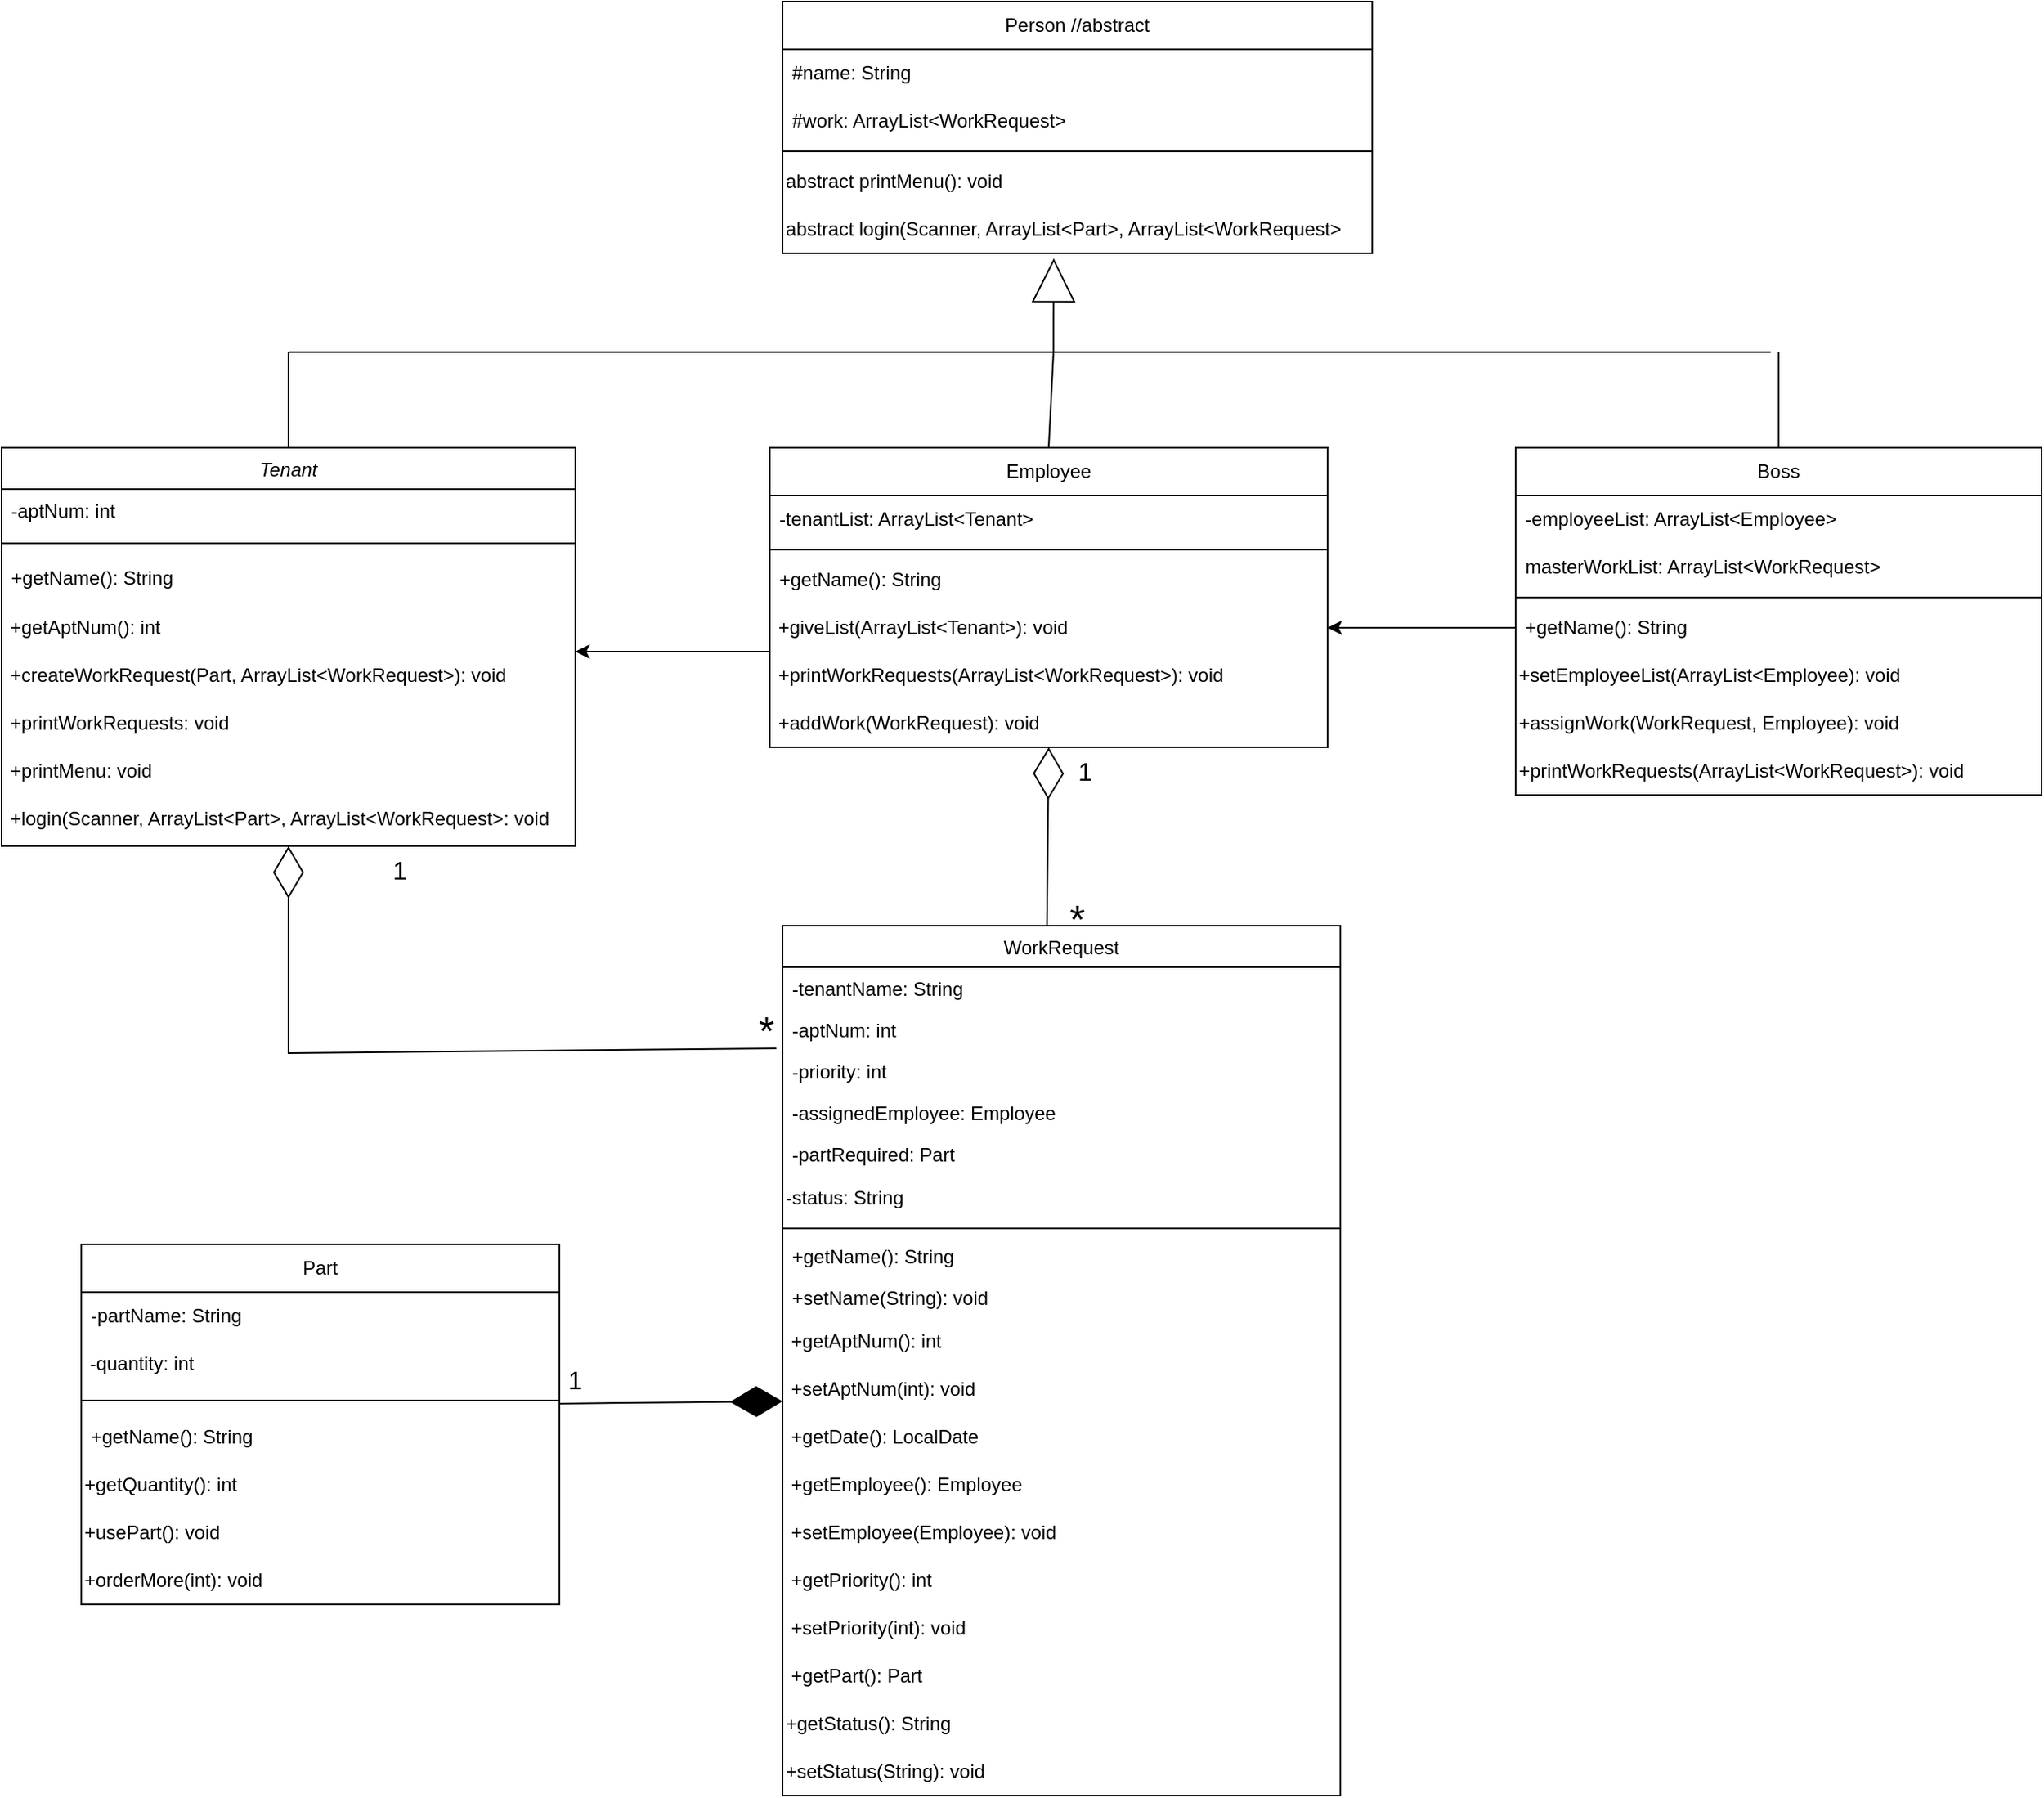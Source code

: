 <mxfile version="22.1.5" type="google">
  <diagram id="C5RBs43oDa-KdzZeNtuy" name="Page-1">
    <mxGraphModel grid="1" page="1" gridSize="10" guides="1" tooltips="1" connect="1" arrows="1" fold="1" pageScale="1" pageWidth="827" pageHeight="1169" math="0" shadow="0">
      <root>
        <mxCell id="WIyWlLk6GJQsqaUBKTNV-0" />
        <mxCell id="WIyWlLk6GJQsqaUBKTNV-1" parent="WIyWlLk6GJQsqaUBKTNV-0" />
        <mxCell id="zkfFHV4jXpPFQw0GAbJ--0" value="Tenant" style="swimlane;fontStyle=2;align=center;verticalAlign=top;childLayout=stackLayout;horizontal=1;startSize=26;horizontalStack=0;resizeParent=1;resizeLast=0;collapsible=1;marginBottom=0;rounded=0;shadow=0;strokeWidth=1;" vertex="1" parent="WIyWlLk6GJQsqaUBKTNV-1">
          <mxGeometry x="-1070" y="430" width="360" height="250" as="geometry">
            <mxRectangle x="40" y="40" width="160" height="26" as="alternateBounds" />
          </mxGeometry>
        </mxCell>
        <mxCell id="zkfFHV4jXpPFQw0GAbJ--2" value="-aptNum: int" style="text;align=left;verticalAlign=top;spacingLeft=4;spacingRight=4;overflow=hidden;rotatable=0;points=[[0,0.5],[1,0.5]];portConstraint=eastwest;rounded=0;shadow=0;html=0;" vertex="1" parent="zkfFHV4jXpPFQw0GAbJ--0">
          <mxGeometry y="26" width="360" height="26" as="geometry" />
        </mxCell>
        <mxCell id="zkfFHV4jXpPFQw0GAbJ--4" value="" style="line;html=1;strokeWidth=1;align=left;verticalAlign=middle;spacingTop=-1;spacingLeft=3;spacingRight=3;rotatable=0;labelPosition=right;points=[];portConstraint=eastwest;" vertex="1" parent="zkfFHV4jXpPFQw0GAbJ--0">
          <mxGeometry y="52" width="360" height="16" as="geometry" />
        </mxCell>
        <mxCell id="zkfFHV4jXpPFQw0GAbJ--5" value="+getName(): String" style="text;align=left;verticalAlign=top;spacingLeft=4;spacingRight=4;overflow=hidden;rotatable=0;points=[[0,0.5],[1,0.5]];portConstraint=eastwest;" vertex="1" parent="zkfFHV4jXpPFQw0GAbJ--0">
          <mxGeometry y="68" width="360" height="30" as="geometry" />
        </mxCell>
        <mxCell id="dlQ_5aJEZUB6vUQJTJHl-0" value="&lt;div align=&quot;left&quot;&gt;&amp;nbsp;+getAptNum(): int&lt;br&gt;&lt;/div&gt;" style="text;html=1;strokeColor=none;fillColor=none;align=left;verticalAlign=middle;whiteSpace=wrap;rounded=0;" vertex="1" parent="zkfFHV4jXpPFQw0GAbJ--0">
          <mxGeometry y="98" width="360" height="30" as="geometry" />
        </mxCell>
        <mxCell id="dlQ_5aJEZUB6vUQJTJHl-1" value="&amp;nbsp;+createWorkRequest(Part, ArrayList&amp;lt;WorkRequest&amp;gt;): void" style="text;html=1;strokeColor=none;fillColor=none;align=left;verticalAlign=middle;whiteSpace=wrap;rounded=0;" vertex="1" parent="zkfFHV4jXpPFQw0GAbJ--0">
          <mxGeometry y="128" width="360" height="30" as="geometry" />
        </mxCell>
        <mxCell id="C2uwzDZzjLYfm9wlE4Dz-7" value="&amp;nbsp;+printWorkRequests: void" style="text;html=1;strokeColor=none;fillColor=none;align=left;verticalAlign=middle;whiteSpace=wrap;rounded=0;" vertex="1" parent="zkfFHV4jXpPFQw0GAbJ--0">
          <mxGeometry y="158" width="360" height="30" as="geometry" />
        </mxCell>
        <mxCell id="C2uwzDZzjLYfm9wlE4Dz-8" value="&amp;nbsp;+printMenu: void" style="text;html=1;strokeColor=none;fillColor=none;align=left;verticalAlign=middle;whiteSpace=wrap;rounded=0;" vertex="1" parent="zkfFHV4jXpPFQw0GAbJ--0">
          <mxGeometry y="188" width="360" height="30" as="geometry" />
        </mxCell>
        <mxCell id="C2uwzDZzjLYfm9wlE4Dz-9" value="&amp;nbsp;+login(Scanner, ArrayList&amp;lt;Part&amp;gt;, ArrayList&amp;lt;WorkRequest&amp;gt;: void" style="text;html=1;strokeColor=none;fillColor=none;align=left;verticalAlign=middle;whiteSpace=wrap;rounded=0;" vertex="1" parent="zkfFHV4jXpPFQw0GAbJ--0">
          <mxGeometry y="218" width="360" height="30" as="geometry" />
        </mxCell>
        <mxCell id="zkfFHV4jXpPFQw0GAbJ--17" value="WorkRequest" style="swimlane;fontStyle=0;align=center;verticalAlign=top;childLayout=stackLayout;horizontal=1;startSize=26;horizontalStack=0;resizeParent=1;resizeLast=0;collapsible=1;marginBottom=0;rounded=0;shadow=0;strokeWidth=1;" vertex="1" parent="WIyWlLk6GJQsqaUBKTNV-1">
          <mxGeometry x="-580" y="730" width="350" height="546" as="geometry">
            <mxRectangle x="550" y="140" width="160" height="26" as="alternateBounds" />
          </mxGeometry>
        </mxCell>
        <mxCell id="zkfFHV4jXpPFQw0GAbJ--18" value="-tenantName: String" style="text;align=left;verticalAlign=top;spacingLeft=4;spacingRight=4;overflow=hidden;rotatable=0;points=[[0,0.5],[1,0.5]];portConstraint=eastwest;" vertex="1" parent="zkfFHV4jXpPFQw0GAbJ--17">
          <mxGeometry y="26" width="350" height="26" as="geometry" />
        </mxCell>
        <mxCell id="zkfFHV4jXpPFQw0GAbJ--19" value="-aptNum: int" style="text;align=left;verticalAlign=top;spacingLeft=4;spacingRight=4;overflow=hidden;rotatable=0;points=[[0,0.5],[1,0.5]];portConstraint=eastwest;rounded=0;shadow=0;html=0;" vertex="1" parent="zkfFHV4jXpPFQw0GAbJ--17">
          <mxGeometry y="52" width="350" height="26" as="geometry" />
        </mxCell>
        <mxCell id="zkfFHV4jXpPFQw0GAbJ--20" value="-priority: int" style="text;align=left;verticalAlign=top;spacingLeft=4;spacingRight=4;overflow=hidden;rotatable=0;points=[[0,0.5],[1,0.5]];portConstraint=eastwest;rounded=0;shadow=0;html=0;" vertex="1" parent="zkfFHV4jXpPFQw0GAbJ--17">
          <mxGeometry y="78" width="350" height="26" as="geometry" />
        </mxCell>
        <mxCell id="zkfFHV4jXpPFQw0GAbJ--21" value="-assignedEmployee: Employee" style="text;align=left;verticalAlign=top;spacingLeft=4;spacingRight=4;overflow=hidden;rotatable=0;points=[[0,0.5],[1,0.5]];portConstraint=eastwest;rounded=0;shadow=0;html=0;" vertex="1" parent="zkfFHV4jXpPFQw0GAbJ--17">
          <mxGeometry y="104" width="350" height="26" as="geometry" />
        </mxCell>
        <mxCell id="zkfFHV4jXpPFQw0GAbJ--22" value="-partRequired: Part" style="text;align=left;verticalAlign=top;spacingLeft=4;spacingRight=4;overflow=hidden;rotatable=0;points=[[0,0.5],[1,0.5]];portConstraint=eastwest;rounded=0;shadow=0;html=0;" vertex="1" parent="zkfFHV4jXpPFQw0GAbJ--17">
          <mxGeometry y="130" width="350" height="26" as="geometry" />
        </mxCell>
        <mxCell id="JxeucZ77h9SfmSNWW4GE-0" value="&lt;div&gt;-status: String&lt;br&gt;&lt;/div&gt;" style="text;html=1;strokeColor=none;fillColor=none;align=left;verticalAlign=middle;whiteSpace=wrap;rounded=0;" vertex="1" parent="zkfFHV4jXpPFQw0GAbJ--17">
          <mxGeometry y="156" width="350" height="30" as="geometry" />
        </mxCell>
        <mxCell id="zkfFHV4jXpPFQw0GAbJ--23" value="" style="line;html=1;strokeWidth=1;align=left;verticalAlign=middle;spacingTop=-1;spacingLeft=3;spacingRight=3;rotatable=0;labelPosition=right;points=[];portConstraint=eastwest;" vertex="1" parent="zkfFHV4jXpPFQw0GAbJ--17">
          <mxGeometry y="186" width="350" height="8" as="geometry" />
        </mxCell>
        <mxCell id="zkfFHV4jXpPFQw0GAbJ--24" value="+getName(): String" style="text;align=left;verticalAlign=top;spacingLeft=4;spacingRight=4;overflow=hidden;rotatable=0;points=[[0,0.5],[1,0.5]];portConstraint=eastwest;" vertex="1" parent="zkfFHV4jXpPFQw0GAbJ--17">
          <mxGeometry y="194" width="350" height="26" as="geometry" />
        </mxCell>
        <mxCell id="zkfFHV4jXpPFQw0GAbJ--25" value="+setName(String): void" style="text;align=left;verticalAlign=top;spacingLeft=4;spacingRight=4;overflow=hidden;rotatable=0;points=[[0,0.5],[1,0.5]];portConstraint=eastwest;" vertex="1" parent="zkfFHV4jXpPFQw0GAbJ--17">
          <mxGeometry y="220" width="350" height="26" as="geometry" />
        </mxCell>
        <mxCell id="dlQ_5aJEZUB6vUQJTJHl-2" value="&amp;nbsp;+getAptNum(): int" style="text;html=1;strokeColor=none;fillColor=none;align=left;verticalAlign=middle;whiteSpace=wrap;rounded=0;" vertex="1" parent="zkfFHV4jXpPFQw0GAbJ--17">
          <mxGeometry y="246" width="350" height="30" as="geometry" />
        </mxCell>
        <mxCell id="dlQ_5aJEZUB6vUQJTJHl-3" value="&amp;nbsp;+setAptNum(int): void" style="text;html=1;strokeColor=none;fillColor=none;align=left;verticalAlign=middle;whiteSpace=wrap;rounded=0;" vertex="1" parent="zkfFHV4jXpPFQw0GAbJ--17">
          <mxGeometry y="276" width="350" height="30" as="geometry" />
        </mxCell>
        <mxCell id="C2uwzDZzjLYfm9wlE4Dz-28" value="&amp;nbsp;+getDate(): LocalDate" style="text;html=1;strokeColor=none;fillColor=none;align=left;verticalAlign=middle;whiteSpace=wrap;rounded=0;" vertex="1" parent="zkfFHV4jXpPFQw0GAbJ--17">
          <mxGeometry y="306" width="350" height="30" as="geometry" />
        </mxCell>
        <mxCell id="dlQ_5aJEZUB6vUQJTJHl-4" value="&amp;nbsp;+getEmployee(): Employee" style="text;html=1;strokeColor=none;fillColor=none;align=left;verticalAlign=middle;whiteSpace=wrap;rounded=0;" vertex="1" parent="zkfFHV4jXpPFQw0GAbJ--17">
          <mxGeometry y="336" width="350" height="30" as="geometry" />
        </mxCell>
        <mxCell id="dlQ_5aJEZUB6vUQJTJHl-5" value="&amp;nbsp;+setEmployee(Employee): void" style="text;html=1;strokeColor=none;fillColor=none;align=left;verticalAlign=middle;whiteSpace=wrap;rounded=0;" vertex="1" parent="zkfFHV4jXpPFQw0GAbJ--17">
          <mxGeometry y="366" width="350" height="30" as="geometry" />
        </mxCell>
        <mxCell id="dlQ_5aJEZUB6vUQJTJHl-6" value="&amp;nbsp;+getPriority(): int" style="text;html=1;strokeColor=none;fillColor=none;align=left;verticalAlign=middle;whiteSpace=wrap;rounded=0;" vertex="1" parent="zkfFHV4jXpPFQw0GAbJ--17">
          <mxGeometry y="396" width="350" height="30" as="geometry" />
        </mxCell>
        <mxCell id="dlQ_5aJEZUB6vUQJTJHl-7" value="&amp;nbsp;+setPriority(int): void" style="text;html=1;strokeColor=none;fillColor=none;align=left;verticalAlign=middle;whiteSpace=wrap;rounded=0;" vertex="1" parent="zkfFHV4jXpPFQw0GAbJ--17">
          <mxGeometry y="426" width="350" height="30" as="geometry" />
        </mxCell>
        <mxCell id="dlQ_5aJEZUB6vUQJTJHl-8" value="&amp;nbsp;+getPart(): Part" style="text;html=1;strokeColor=none;fillColor=none;align=left;verticalAlign=middle;whiteSpace=wrap;rounded=0;" vertex="1" parent="zkfFHV4jXpPFQw0GAbJ--17">
          <mxGeometry y="456" width="350" height="30" as="geometry" />
        </mxCell>
        <mxCell id="JxeucZ77h9SfmSNWW4GE-1" value="+getStatus(): String" style="text;html=1;strokeColor=none;fillColor=none;align=left;verticalAlign=middle;whiteSpace=wrap;rounded=0;" vertex="1" parent="zkfFHV4jXpPFQw0GAbJ--17">
          <mxGeometry y="486" width="350" height="30" as="geometry" />
        </mxCell>
        <mxCell id="JxeucZ77h9SfmSNWW4GE-2" value="+setStatus(String): void" style="text;html=1;strokeColor=none;fillColor=none;align=left;verticalAlign=middle;whiteSpace=wrap;rounded=0;" vertex="1" parent="zkfFHV4jXpPFQw0GAbJ--17">
          <mxGeometry y="516" width="350" height="30" as="geometry" />
        </mxCell>
        <mxCell id="dlQ_5aJEZUB6vUQJTJHl-13" value="Part" style="swimlane;fontStyle=0;childLayout=stackLayout;horizontal=1;startSize=30;horizontalStack=0;resizeParent=1;resizeParentMax=0;resizeLast=0;collapsible=1;marginBottom=0;whiteSpace=wrap;html=1;" vertex="1" parent="WIyWlLk6GJQsqaUBKTNV-1">
          <mxGeometry x="-1020" y="930" width="300" height="226" as="geometry" />
        </mxCell>
        <mxCell id="dlQ_5aJEZUB6vUQJTJHl-14" value="-partName: String" style="text;strokeColor=none;fillColor=none;align=left;verticalAlign=middle;spacingLeft=4;spacingRight=4;overflow=hidden;points=[[0,0.5],[1,0.5]];portConstraint=eastwest;rotatable=0;whiteSpace=wrap;html=1;" vertex="1" parent="dlQ_5aJEZUB6vUQJTJHl-13">
          <mxGeometry y="30" width="300" height="30" as="geometry" />
        </mxCell>
        <mxCell id="C2uwzDZzjLYfm9wlE4Dz-24" value="&amp;nbsp;-quantity: int" style="text;html=1;strokeColor=none;fillColor=none;align=left;verticalAlign=middle;whiteSpace=wrap;rounded=0;" vertex="1" parent="dlQ_5aJEZUB6vUQJTJHl-13">
          <mxGeometry y="60" width="300" height="30" as="geometry" />
        </mxCell>
        <mxCell id="dlQ_5aJEZUB6vUQJTJHl-26" value="" style="line;html=1;strokeWidth=1;align=left;verticalAlign=middle;spacingTop=-1;spacingLeft=3;spacingRight=3;rotatable=0;labelPosition=right;points=[];portConstraint=eastwest;" vertex="1" parent="dlQ_5aJEZUB6vUQJTJHl-13">
          <mxGeometry y="90" width="300" height="16" as="geometry" />
        </mxCell>
        <mxCell id="dlQ_5aJEZUB6vUQJTJHl-15" value="+getName(): String" style="text;strokeColor=none;fillColor=none;align=left;verticalAlign=middle;spacingLeft=4;spacingRight=4;overflow=hidden;points=[[0,0.5],[1,0.5]];portConstraint=eastwest;rotatable=0;whiteSpace=wrap;html=1;" vertex="1" parent="dlQ_5aJEZUB6vUQJTJHl-13">
          <mxGeometry y="106" width="300" height="30" as="geometry" />
        </mxCell>
        <mxCell id="C2uwzDZzjLYfm9wlE4Dz-25" value="+getQuantity(): int" style="text;html=1;strokeColor=none;fillColor=none;align=left;verticalAlign=middle;whiteSpace=wrap;rounded=0;" vertex="1" parent="dlQ_5aJEZUB6vUQJTJHl-13">
          <mxGeometry y="136" width="300" height="30" as="geometry" />
        </mxCell>
        <mxCell id="C2uwzDZzjLYfm9wlE4Dz-26" value="+usePart(): void" style="text;html=1;strokeColor=none;fillColor=none;align=left;verticalAlign=middle;whiteSpace=wrap;rounded=0;" vertex="1" parent="dlQ_5aJEZUB6vUQJTJHl-13">
          <mxGeometry y="166" width="300" height="30" as="geometry" />
        </mxCell>
        <mxCell id="C2uwzDZzjLYfm9wlE4Dz-27" value="+orderMore(int): void" style="text;html=1;strokeColor=none;fillColor=none;align=left;verticalAlign=middle;whiteSpace=wrap;rounded=0;" vertex="1" parent="dlQ_5aJEZUB6vUQJTJHl-13">
          <mxGeometry y="196" width="300" height="30" as="geometry" />
        </mxCell>
        <mxCell id="dlQ_5aJEZUB6vUQJTJHl-17" value="Employee" style="swimlane;fontStyle=0;childLayout=stackLayout;horizontal=1;startSize=30;horizontalStack=0;resizeParent=1;resizeParentMax=0;resizeLast=0;collapsible=1;marginBottom=0;whiteSpace=wrap;html=1;" vertex="1" parent="WIyWlLk6GJQsqaUBKTNV-1">
          <mxGeometry x="-588" y="430" width="350" height="188" as="geometry" />
        </mxCell>
        <mxCell id="dlQ_5aJEZUB6vUQJTJHl-18" value="-tenantList: ArrayList&amp;lt;Tenant&amp;gt;" style="text;strokeColor=none;fillColor=none;align=left;verticalAlign=middle;spacingLeft=4;spacingRight=4;overflow=hidden;points=[[0,0.5],[1,0.5]];portConstraint=eastwest;rotatable=0;whiteSpace=wrap;html=1;" vertex="1" parent="dlQ_5aJEZUB6vUQJTJHl-17">
          <mxGeometry y="30" width="350" height="30" as="geometry" />
        </mxCell>
        <mxCell id="dlQ_5aJEZUB6vUQJTJHl-25" value="" style="line;html=1;strokeWidth=1;align=left;verticalAlign=middle;spacingTop=-1;spacingLeft=3;spacingRight=3;rotatable=0;labelPosition=right;points=[];portConstraint=eastwest;" vertex="1" parent="dlQ_5aJEZUB6vUQJTJHl-17">
          <mxGeometry y="60" width="350" height="8" as="geometry" />
        </mxCell>
        <mxCell id="dlQ_5aJEZUB6vUQJTJHl-20" value="+getName(): String" style="text;strokeColor=none;fillColor=none;align=left;verticalAlign=middle;spacingLeft=4;spacingRight=4;overflow=hidden;points=[[0,0.5],[1,0.5]];portConstraint=eastwest;rotatable=0;whiteSpace=wrap;html=1;" vertex="1" parent="dlQ_5aJEZUB6vUQJTJHl-17">
          <mxGeometry y="68" width="350" height="30" as="geometry" />
        </mxCell>
        <mxCell id="dlQ_5aJEZUB6vUQJTJHl-23" value="&amp;nbsp;+giveList(ArrayList&amp;lt;Tenant&amp;gt;): void" style="text;html=1;strokeColor=none;fillColor=none;align=left;verticalAlign=middle;whiteSpace=wrap;rounded=0;" vertex="1" parent="dlQ_5aJEZUB6vUQJTJHl-17">
          <mxGeometry y="98" width="350" height="30" as="geometry" />
        </mxCell>
        <mxCell id="dlQ_5aJEZUB6vUQJTJHl-22" value="&lt;div&gt;&amp;nbsp;+printWorkRequests(ArrayList&amp;lt;WorkRequest&amp;gt;): void&lt;br&gt;&lt;/div&gt;" style="text;html=1;strokeColor=none;fillColor=none;align=left;verticalAlign=middle;whiteSpace=wrap;rounded=0;" vertex="1" parent="dlQ_5aJEZUB6vUQJTJHl-17">
          <mxGeometry y="128" width="350" height="30" as="geometry" />
        </mxCell>
        <mxCell id="C2uwzDZzjLYfm9wlE4Dz-11" value="&amp;nbsp;+addWork(WorkRequest): void" style="text;html=1;strokeColor=none;fillColor=none;align=left;verticalAlign=middle;whiteSpace=wrap;rounded=0;" vertex="1" parent="dlQ_5aJEZUB6vUQJTJHl-17">
          <mxGeometry y="158" width="350" height="30" as="geometry" />
        </mxCell>
        <mxCell id="C2uwzDZzjLYfm9wlE4Dz-0" value="&lt;div&gt;Person //abstract&lt;br&gt;&lt;/div&gt;" style="swimlane;fontStyle=0;childLayout=stackLayout;horizontal=1;startSize=30;horizontalStack=0;resizeParent=1;resizeParentMax=0;resizeLast=0;collapsible=1;marginBottom=0;whiteSpace=wrap;html=1;" vertex="1" parent="WIyWlLk6GJQsqaUBKTNV-1">
          <mxGeometry x="-580" y="150" width="370" height="158" as="geometry" />
        </mxCell>
        <mxCell id="C2uwzDZzjLYfm9wlE4Dz-2" value="#name: String" style="text;strokeColor=none;fillColor=none;align=left;verticalAlign=middle;spacingLeft=4;spacingRight=4;overflow=hidden;points=[[0,0.5],[1,0.5]];portConstraint=eastwest;rotatable=0;whiteSpace=wrap;html=1;" vertex="1" parent="C2uwzDZzjLYfm9wlE4Dz-0">
          <mxGeometry y="30" width="370" height="30" as="geometry" />
        </mxCell>
        <mxCell id="C2uwzDZzjLYfm9wlE4Dz-3" value="#work: ArrayList&amp;lt;WorkRequest&amp;gt;" style="text;strokeColor=none;fillColor=none;align=left;verticalAlign=middle;spacingLeft=4;spacingRight=4;overflow=hidden;points=[[0,0.5],[1,0.5]];portConstraint=eastwest;rotatable=0;whiteSpace=wrap;html=1;" vertex="1" parent="C2uwzDZzjLYfm9wlE4Dz-0">
          <mxGeometry y="60" width="370" height="30" as="geometry" />
        </mxCell>
        <mxCell id="C2uwzDZzjLYfm9wlE4Dz-18" value="" style="line;html=1;strokeWidth=1;align=left;verticalAlign=middle;spacingTop=-1;spacingLeft=3;spacingRight=3;rotatable=0;labelPosition=right;points=[];portConstraint=eastwest;" vertex="1" parent="C2uwzDZzjLYfm9wlE4Dz-0">
          <mxGeometry y="90" width="370" height="8" as="geometry" />
        </mxCell>
        <mxCell id="C2uwzDZzjLYfm9wlE4Dz-4" value="abstract printMenu(): void" style="text;html=1;strokeColor=none;fillColor=none;align=left;verticalAlign=middle;whiteSpace=wrap;rounded=0;" vertex="1" parent="C2uwzDZzjLYfm9wlE4Dz-0">
          <mxGeometry y="98" width="370" height="30" as="geometry" />
        </mxCell>
        <mxCell id="C2uwzDZzjLYfm9wlE4Dz-5" value="abstract login(Scanner, ArrayList&amp;lt;Part&amp;gt;, ArrayList&amp;lt;WorkRequest&amp;gt;" style="text;html=1;strokeColor=none;fillColor=none;align=left;verticalAlign=middle;whiteSpace=wrap;rounded=0;" vertex="1" parent="C2uwzDZzjLYfm9wlE4Dz-0">
          <mxGeometry y="128" width="370" height="30" as="geometry" />
        </mxCell>
        <mxCell id="C2uwzDZzjLYfm9wlE4Dz-14" value="Boss" style="swimlane;fontStyle=0;childLayout=stackLayout;horizontal=1;startSize=30;horizontalStack=0;resizeParent=1;resizeParentMax=0;resizeLast=0;collapsible=1;marginBottom=0;whiteSpace=wrap;html=1;" vertex="1" parent="WIyWlLk6GJQsqaUBKTNV-1">
          <mxGeometry x="-120" y="430" width="330" height="218" as="geometry" />
        </mxCell>
        <mxCell id="C2uwzDZzjLYfm9wlE4Dz-15" value="-employeeList: ArrayList&amp;lt;Employee&amp;gt;" style="text;strokeColor=none;fillColor=none;align=left;verticalAlign=middle;spacingLeft=4;spacingRight=4;overflow=hidden;points=[[0,0.5],[1,0.5]];portConstraint=eastwest;rotatable=0;whiteSpace=wrap;html=1;" vertex="1" parent="C2uwzDZzjLYfm9wlE4Dz-14">
          <mxGeometry y="30" width="330" height="30" as="geometry" />
        </mxCell>
        <mxCell id="C2uwzDZzjLYfm9wlE4Dz-16" value="masterWorkList: ArrayList&amp;lt;WorkRequest&amp;gt;" style="text;strokeColor=none;fillColor=none;align=left;verticalAlign=middle;spacingLeft=4;spacingRight=4;overflow=hidden;points=[[0,0.5],[1,0.5]];portConstraint=eastwest;rotatable=0;whiteSpace=wrap;html=1;" vertex="1" parent="C2uwzDZzjLYfm9wlE4Dz-14">
          <mxGeometry y="60" width="330" height="30" as="geometry" />
        </mxCell>
        <mxCell id="C2uwzDZzjLYfm9wlE4Dz-20" value="" style="line;html=1;strokeWidth=1;align=left;verticalAlign=middle;spacingTop=-1;spacingLeft=3;spacingRight=3;rotatable=0;labelPosition=right;points=[];portConstraint=eastwest;" vertex="1" parent="C2uwzDZzjLYfm9wlE4Dz-14">
          <mxGeometry y="90" width="330" height="8" as="geometry" />
        </mxCell>
        <mxCell id="C2uwzDZzjLYfm9wlE4Dz-17" value="+getName(): String" style="text;strokeColor=none;fillColor=none;align=left;verticalAlign=middle;spacingLeft=4;spacingRight=4;overflow=hidden;points=[[0,0.5],[1,0.5]];portConstraint=eastwest;rotatable=0;whiteSpace=wrap;html=1;" vertex="1" parent="C2uwzDZzjLYfm9wlE4Dz-14">
          <mxGeometry y="98" width="330" height="30" as="geometry" />
        </mxCell>
        <mxCell id="C2uwzDZzjLYfm9wlE4Dz-21" value="+setEmployeeList(ArrayList&amp;lt;Employee): void" style="text;html=1;strokeColor=none;fillColor=none;align=left;verticalAlign=middle;whiteSpace=wrap;rounded=0;" vertex="1" parent="C2uwzDZzjLYfm9wlE4Dz-14">
          <mxGeometry y="128" width="330" height="30" as="geometry" />
        </mxCell>
        <mxCell id="C2uwzDZzjLYfm9wlE4Dz-22" value="+assignWork(WorkRequest, Employee): void" style="text;html=1;strokeColor=none;fillColor=none;align=left;verticalAlign=middle;whiteSpace=wrap;rounded=0;" vertex="1" parent="C2uwzDZzjLYfm9wlE4Dz-14">
          <mxGeometry y="158" width="330" height="30" as="geometry" />
        </mxCell>
        <mxCell id="C2uwzDZzjLYfm9wlE4Dz-23" value="+printWorkRequests(ArrayList&amp;lt;WorkRequest&amp;gt;): void" style="text;html=1;strokeColor=none;fillColor=none;align=left;verticalAlign=middle;whiteSpace=wrap;rounded=0;" vertex="1" parent="C2uwzDZzjLYfm9wlE4Dz-14">
          <mxGeometry y="188" width="330" height="30" as="geometry" />
        </mxCell>
        <mxCell id="C2uwzDZzjLYfm9wlE4Dz-29" value="" style="endArrow=none;html=1;rounded=0;exitX=0.5;exitY=0;exitDx=0;exitDy=0;endFill=0;endSize=25;" edge="1" parent="WIyWlLk6GJQsqaUBKTNV-1" source="zkfFHV4jXpPFQw0GAbJ--0">
          <mxGeometry width="50" height="50" relative="1" as="geometry">
            <mxPoint x="-810" y="360" as="sourcePoint" />
            <mxPoint x="-890" y="370" as="targetPoint" />
            <Array as="points">
              <mxPoint x="-890" y="370" />
            </Array>
          </mxGeometry>
        </mxCell>
        <mxCell id="C2uwzDZzjLYfm9wlE4Dz-30" value="" style="endArrow=block;html=1;rounded=0;entryX=0.46;entryY=1.106;entryDx=0;entryDy=0;entryPerimeter=0;endFill=0;endSize=25;" edge="1" parent="WIyWlLk6GJQsqaUBKTNV-1" target="C2uwzDZzjLYfm9wlE4Dz-5">
          <mxGeometry width="50" height="50" relative="1" as="geometry">
            <mxPoint x="-410" y="370" as="sourcePoint" />
            <mxPoint x="-370" y="360" as="targetPoint" />
            <Array as="points">
              <mxPoint x="-410" y="350" />
            </Array>
          </mxGeometry>
        </mxCell>
        <mxCell id="C2uwzDZzjLYfm9wlE4Dz-31" value="" style="endArrow=none;html=1;rounded=0;exitX=0.5;exitY=0;exitDx=0;exitDy=0;endFill=0;endSize=25;" edge="1" parent="WIyWlLk6GJQsqaUBKTNV-1" source="C2uwzDZzjLYfm9wlE4Dz-14">
          <mxGeometry width="50" height="50" relative="1" as="geometry">
            <mxPoint x="-50" y="370" as="sourcePoint" />
            <mxPoint x="45" y="370" as="targetPoint" />
            <Array as="points">
              <mxPoint x="45" y="370" />
            </Array>
          </mxGeometry>
        </mxCell>
        <mxCell id="C2uwzDZzjLYfm9wlE4Dz-32" value="" style="endArrow=diamondThin;html=1;rounded=0;entryX=0;entryY=0.75;entryDx=0;entryDy=0;exitX=1;exitY=0.625;exitDx=0;exitDy=0;exitPerimeter=0;endFill=1;endSize=30;" edge="1" parent="WIyWlLk6GJQsqaUBKTNV-1" source="dlQ_5aJEZUB6vUQJTJHl-26" target="dlQ_5aJEZUB6vUQJTJHl-3">
          <mxGeometry width="50" height="50" relative="1" as="geometry">
            <mxPoint x="-710" y="1029" as="sourcePoint" />
            <mxPoint x="-680" y="840" as="targetPoint" />
          </mxGeometry>
        </mxCell>
        <mxCell id="C2uwzDZzjLYfm9wlE4Dz-33" value="" style="endArrow=diamondThin;html=1;rounded=0;exitX=-0.011;exitY=-0.038;exitDx=0;exitDy=0;exitPerimeter=0;entryX=0.5;entryY=1;entryDx=0;entryDy=0;endFill=0;endSize=30;" edge="1" parent="WIyWlLk6GJQsqaUBKTNV-1" source="zkfFHV4jXpPFQw0GAbJ--20" target="zkfFHV4jXpPFQw0GAbJ--0">
          <mxGeometry width="50" height="50" relative="1" as="geometry">
            <mxPoint x="-830" y="810" as="sourcePoint" />
            <mxPoint x="-780" y="760" as="targetPoint" />
            <Array as="points">
              <mxPoint x="-890" y="810" />
            </Array>
          </mxGeometry>
        </mxCell>
        <mxCell id="C2uwzDZzjLYfm9wlE4Dz-34" value="" style="endArrow=diamondThin;html=1;rounded=0;exitX=0.474;exitY=0;exitDx=0;exitDy=0;exitPerimeter=0;entryX=0.5;entryY=1;entryDx=0;entryDy=0;endFill=0;endSize=30;" edge="1" parent="WIyWlLk6GJQsqaUBKTNV-1" source="zkfFHV4jXpPFQw0GAbJ--17" target="dlQ_5aJEZUB6vUQJTJHl-17">
          <mxGeometry width="50" height="50" relative="1" as="geometry">
            <mxPoint x="-440" y="700" as="sourcePoint" />
            <mxPoint x="-410" y="630" as="targetPoint" />
          </mxGeometry>
        </mxCell>
        <mxCell id="C2uwzDZzjLYfm9wlE4Dz-35" value="*" style="text;html=1;strokeColor=none;fillColor=none;align=center;verticalAlign=middle;whiteSpace=wrap;rounded=0;fontSize=25;" vertex="1" parent="WIyWlLk6GJQsqaUBKTNV-1">
          <mxGeometry x="-425" y="710" width="60" height="30" as="geometry" />
        </mxCell>
        <mxCell id="C2uwzDZzjLYfm9wlE4Dz-36" value="1" style="text;html=1;strokeColor=none;fillColor=none;align=center;verticalAlign=middle;whiteSpace=wrap;rounded=0;fontSize=16;" vertex="1" parent="WIyWlLk6GJQsqaUBKTNV-1">
          <mxGeometry x="-850" y="680" width="60" height="30" as="geometry" />
        </mxCell>
        <mxCell id="C2uwzDZzjLYfm9wlE4Dz-37" value="*" style="text;html=1;strokeColor=none;fillColor=none;align=center;verticalAlign=middle;whiteSpace=wrap;rounded=0;fontSize=25;" vertex="1" parent="WIyWlLk6GJQsqaUBKTNV-1">
          <mxGeometry x="-620" y="780" width="60" height="30" as="geometry" />
        </mxCell>
        <mxCell id="C2uwzDZzjLYfm9wlE4Dz-38" value="1" style="text;html=1;strokeColor=none;fillColor=none;align=center;verticalAlign=middle;whiteSpace=wrap;rounded=0;fontSize=16;" vertex="1" parent="WIyWlLk6GJQsqaUBKTNV-1">
          <mxGeometry x="-420" y="618" width="60" height="30" as="geometry" />
        </mxCell>
        <mxCell id="C2uwzDZzjLYfm9wlE4Dz-39" value="1" style="text;html=1;strokeColor=none;fillColor=none;align=center;verticalAlign=middle;whiteSpace=wrap;rounded=0;fontSize=16;" vertex="1" parent="WIyWlLk6GJQsqaUBKTNV-1">
          <mxGeometry x="-740" y="1000" width="60" height="30" as="geometry" />
        </mxCell>
        <mxCell id="C2uwzDZzjLYfm9wlE4Dz-42" value="" style="endArrow=none;html=1;rounded=0;" edge="1" parent="WIyWlLk6GJQsqaUBKTNV-1">
          <mxGeometry width="50" height="50" relative="1" as="geometry">
            <mxPoint x="-890" y="370" as="sourcePoint" />
            <mxPoint x="40" y="370" as="targetPoint" />
          </mxGeometry>
        </mxCell>
        <mxCell id="C2uwzDZzjLYfm9wlE4Dz-43" value="" style="endArrow=none;html=1;rounded=0;exitX=0.5;exitY=0;exitDx=0;exitDy=0;" edge="1" parent="WIyWlLk6GJQsqaUBKTNV-1" source="dlQ_5aJEZUB6vUQJTJHl-17">
          <mxGeometry width="50" height="50" relative="1" as="geometry">
            <mxPoint x="-410" y="420" as="sourcePoint" />
            <mxPoint x="-410" y="370" as="targetPoint" />
          </mxGeometry>
        </mxCell>
        <mxCell id="C2uwzDZzjLYfm9wlE4Dz-44" value="" style="endArrow=none;html=1;rounded=0;exitX=1;exitY=0;exitDx=0;exitDy=0;entryX=0;entryY=0;entryDx=0;entryDy=0;startArrow=classic;startFill=1;" edge="1" parent="WIyWlLk6GJQsqaUBKTNV-1" source="dlQ_5aJEZUB6vUQJTJHl-1" target="dlQ_5aJEZUB6vUQJTJHl-22">
          <mxGeometry width="50" height="50" relative="1" as="geometry">
            <mxPoint x="-660" y="740" as="sourcePoint" />
            <mxPoint x="-610" y="540" as="targetPoint" />
          </mxGeometry>
        </mxCell>
        <mxCell id="C2uwzDZzjLYfm9wlE4Dz-45" value="" style="endArrow=none;html=1;rounded=0;entryX=0;entryY=0.5;entryDx=0;entryDy=0;exitX=1;exitY=0.5;exitDx=0;exitDy=0;startArrow=classic;startFill=1;" edge="1" parent="WIyWlLk6GJQsqaUBKTNV-1" source="dlQ_5aJEZUB6vUQJTJHl-23" target="C2uwzDZzjLYfm9wlE4Dz-17">
          <mxGeometry width="50" height="50" relative="1" as="geometry">
            <mxPoint x="-210" y="590" as="sourcePoint" />
            <mxPoint x="-160" y="540" as="targetPoint" />
          </mxGeometry>
        </mxCell>
      </root>
    </mxGraphModel>
  </diagram>
</mxfile>
